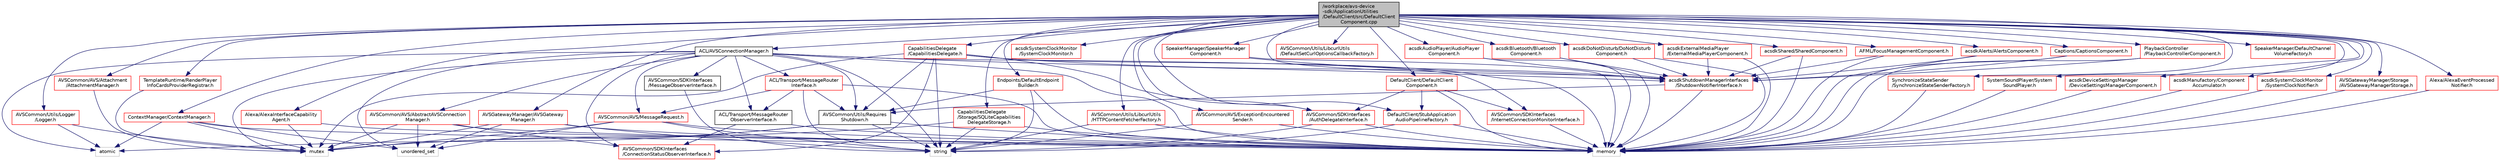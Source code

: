 digraph "/workplace/avs-device-sdk/ApplicationUtilities/DefaultClient/src/DefaultClientComponent.cpp"
{
  edge [fontname="Helvetica",fontsize="10",labelfontname="Helvetica",labelfontsize="10"];
  node [fontname="Helvetica",fontsize="10",shape=record];
  Node0 [label="/workplace/avs-device\l-sdk/ApplicationUtilities\l/DefaultClient/src/DefaultClient\lComponent.cpp",height=0.2,width=0.4,color="black", fillcolor="grey75", style="filled", fontcolor="black"];
  Node0 -> Node1 [color="midnightblue",fontsize="10",style="solid",fontname="Helvetica"];
  Node1 [label="ACL/AVSConnectionManager.h",height=0.2,width=0.4,color="black", fillcolor="white", style="filled",URL="$_a_v_s_connection_manager_8h.html"];
  Node1 -> Node2 [color="midnightblue",fontsize="10",style="solid",fontname="Helvetica"];
  Node2 [label="atomic",height=0.2,width=0.4,color="grey75", fillcolor="white", style="filled"];
  Node1 -> Node3 [color="midnightblue",fontsize="10",style="solid",fontname="Helvetica"];
  Node3 [label="memory",height=0.2,width=0.4,color="grey75", fillcolor="white", style="filled"];
  Node1 -> Node4 [color="midnightblue",fontsize="10",style="solid",fontname="Helvetica"];
  Node4 [label="mutex",height=0.2,width=0.4,color="grey75", fillcolor="white", style="filled"];
  Node1 -> Node5 [color="midnightblue",fontsize="10",style="solid",fontname="Helvetica"];
  Node5 [label="string",height=0.2,width=0.4,color="grey75", fillcolor="white", style="filled"];
  Node1 -> Node6 [color="midnightblue",fontsize="10",style="solid",fontname="Helvetica"];
  Node6 [label="unordered_set",height=0.2,width=0.4,color="grey75", fillcolor="white", style="filled"];
  Node1 -> Node7 [color="midnightblue",fontsize="10",style="solid",fontname="Helvetica"];
  Node7 [label="acsdkShutdownManagerInterfaces\l/ShutdownNotifierInterface.h",height=0.2,width=0.4,color="red", fillcolor="white", style="filled",URL="$_shutdown_notifier_interface_8h.html"];
  Node7 -> Node3 [color="midnightblue",fontsize="10",style="solid",fontname="Helvetica"];
  Node7 -> Node10 [color="midnightblue",fontsize="10",style="solid",fontname="Helvetica"];
  Node10 [label="AVSCommon/Utils/Requires\lShutdown.h",height=0.2,width=0.4,color="black", fillcolor="white", style="filled",URL="$_requires_shutdown_8h.html"];
  Node10 -> Node2 [color="midnightblue",fontsize="10",style="solid",fontname="Helvetica"];
  Node10 -> Node3 [color="midnightblue",fontsize="10",style="solid",fontname="Helvetica"];
  Node10 -> Node4 [color="midnightblue",fontsize="10",style="solid",fontname="Helvetica"];
  Node10 -> Node5 [color="midnightblue",fontsize="10",style="solid",fontname="Helvetica"];
  Node1 -> Node11 [color="midnightblue",fontsize="10",style="solid",fontname="Helvetica"];
  Node11 [label="AVSCommon/AVS/AbstractAVSConnection\lManager.h",height=0.2,width=0.4,color="red", fillcolor="white", style="filled",URL="$_abstract_a_v_s_connection_manager_8h.html"];
  Node11 -> Node3 [color="midnightblue",fontsize="10",style="solid",fontname="Helvetica"];
  Node11 -> Node4 [color="midnightblue",fontsize="10",style="solid",fontname="Helvetica"];
  Node11 -> Node6 [color="midnightblue",fontsize="10",style="solid",fontname="Helvetica"];
  Node11 -> Node14 [color="midnightblue",fontsize="10",style="solid",fontname="Helvetica"];
  Node14 [label="AVSCommon/SDKInterfaces\l/ConnectionStatusObserverInterface.h",height=0.2,width=0.4,color="red", fillcolor="white", style="filled",URL="$_connection_status_observer_interface_8h.html"];
  Node1 -> Node19 [color="midnightblue",fontsize="10",style="solid",fontname="Helvetica"];
  Node19 [label="AVSCommon/AVS/MessageRequest.h",height=0.2,width=0.4,color="red", fillcolor="white", style="filled",URL="$_message_request_8h.html"];
  Node19 -> Node3 [color="midnightblue",fontsize="10",style="solid",fontname="Helvetica"];
  Node19 -> Node4 [color="midnightblue",fontsize="10",style="solid",fontname="Helvetica"];
  Node19 -> Node5 [color="midnightblue",fontsize="10",style="solid",fontname="Helvetica"];
  Node19 -> Node6 [color="midnightblue",fontsize="10",style="solid",fontname="Helvetica"];
  Node1 -> Node14 [color="midnightblue",fontsize="10",style="solid",fontname="Helvetica"];
  Node1 -> Node27 [color="midnightblue",fontsize="10",style="solid",fontname="Helvetica"];
  Node27 [label="AVSCommon/SDKInterfaces\l/InternetConnectionMonitorInterface.h",height=0.2,width=0.4,color="red", fillcolor="white", style="filled",URL="$_internet_connection_monitor_interface_8h.html"];
  Node27 -> Node3 [color="midnightblue",fontsize="10",style="solid",fontname="Helvetica"];
  Node1 -> Node17 [color="midnightblue",fontsize="10",style="solid",fontname="Helvetica"];
  Node17 [label="AVSCommon/SDKInterfaces\l/MessageObserverInterface.h",height=0.2,width=0.4,color="black", fillcolor="white", style="filled",URL="$_message_observer_interface_8h.html"];
  Node17 -> Node5 [color="midnightblue",fontsize="10",style="solid",fontname="Helvetica"];
  Node1 -> Node10 [color="midnightblue",fontsize="10",style="solid",fontname="Helvetica"];
  Node1 -> Node29 [color="midnightblue",fontsize="10",style="solid",fontname="Helvetica"];
  Node29 [label="ACL/Transport/MessageRouter\lInterface.h",height=0.2,width=0.4,color="red", fillcolor="white", style="filled",URL="$_message_router_interface_8h.html"];
  Node29 -> Node3 [color="midnightblue",fontsize="10",style="solid",fontname="Helvetica"];
  Node29 -> Node5 [color="midnightblue",fontsize="10",style="solid",fontname="Helvetica"];
  Node29 -> Node10 [color="midnightblue",fontsize="10",style="solid",fontname="Helvetica"];
  Node29 -> Node19 [color="midnightblue",fontsize="10",style="solid",fontname="Helvetica"];
  Node29 -> Node42 [color="midnightblue",fontsize="10",style="solid",fontname="Helvetica"];
  Node42 [label="ACL/Transport/MessageRouter\lObserverInterface.h",height=0.2,width=0.4,color="black", fillcolor="white", style="filled",URL="$_message_router_observer_interface_8h.html"];
  Node42 -> Node3 [color="midnightblue",fontsize="10",style="solid",fontname="Helvetica"];
  Node42 -> Node14 [color="midnightblue",fontsize="10",style="solid",fontname="Helvetica"];
  Node1 -> Node42 [color="midnightblue",fontsize="10",style="solid",fontname="Helvetica"];
  Node0 -> Node45 [color="midnightblue",fontsize="10",style="solid",fontname="Helvetica"];
  Node45 [label="acsdkAlerts/AlertsComponent.h",height=0.2,width=0.4,color="red", fillcolor="white", style="filled",URL="$_alerts_component_8h.html"];
  Node45 -> Node3 [color="midnightblue",fontsize="10",style="solid",fontname="Helvetica"];
  Node45 -> Node7 [color="midnightblue",fontsize="10",style="solid",fontname="Helvetica"];
  Node0 -> Node201 [color="midnightblue",fontsize="10",style="solid",fontname="Helvetica"];
  Node201 [label="acsdkAudioPlayer/AudioPlayer\lComponent.h",height=0.2,width=0.4,color="red", fillcolor="white", style="filled",URL="$_audio_player_component_8h.html"];
  Node201 -> Node3 [color="midnightblue",fontsize="10",style="solid",fontname="Helvetica"];
  Node201 -> Node7 [color="midnightblue",fontsize="10",style="solid",fontname="Helvetica"];
  Node0 -> Node223 [color="midnightblue",fontsize="10",style="solid",fontname="Helvetica"];
  Node223 [label="acsdkBluetooth/Bluetooth\lComponent.h",height=0.2,width=0.4,color="red", fillcolor="white", style="filled",URL="$_bluetooth_component_8h.html"];
  Node223 -> Node3 [color="midnightblue",fontsize="10",style="solid",fontname="Helvetica"];
  Node223 -> Node7 [color="midnightblue",fontsize="10",style="solid",fontname="Helvetica"];
  Node0 -> Node244 [color="midnightblue",fontsize="10",style="solid",fontname="Helvetica"];
  Node244 [label="acsdkDeviceSettingsManager\l/DeviceSettingsManagerComponent.h",height=0.2,width=0.4,color="red", fillcolor="white", style="filled",URL="$_device_settings_manager_component_8h.html"];
  Node244 -> Node3 [color="midnightblue",fontsize="10",style="solid",fontname="Helvetica"];
  Node0 -> Node266 [color="midnightblue",fontsize="10",style="solid",fontname="Helvetica"];
  Node266 [label="acsdkDoNotDisturb/DoNotDisturb\lComponent.h",height=0.2,width=0.4,color="red", fillcolor="white", style="filled",URL="$_do_not_disturb_component_8h.html"];
  Node266 -> Node3 [color="midnightblue",fontsize="10",style="solid",fontname="Helvetica"];
  Node266 -> Node7 [color="midnightblue",fontsize="10",style="solid",fontname="Helvetica"];
  Node0 -> Node267 [color="midnightblue",fontsize="10",style="solid",fontname="Helvetica"];
  Node267 [label="acsdkExternalMediaPlayer\l/ExternalMediaPlayerComponent.h",height=0.2,width=0.4,color="red", fillcolor="white", style="filled",URL="$_external_media_player_component_8h.html"];
  Node267 -> Node3 [color="midnightblue",fontsize="10",style="solid",fontname="Helvetica"];
  Node267 -> Node7 [color="midnightblue",fontsize="10",style="solid",fontname="Helvetica"];
  Node0 -> Node300 [color="midnightblue",fontsize="10",style="solid",fontname="Helvetica"];
  Node300 [label="acsdkManufactory/Component\lAccumulator.h",height=0.2,width=0.4,color="red", fillcolor="white", style="filled",URL="$_component_accumulator_8h.html"];
  Node300 -> Node3 [color="midnightblue",fontsize="10",style="solid",fontname="Helvetica"];
  Node0 -> Node302 [color="midnightblue",fontsize="10",style="solid",fontname="Helvetica"];
  Node302 [label="acsdkShared/SharedComponent.h",height=0.2,width=0.4,color="red", fillcolor="white", style="filled",URL="$_shared_component_8h.html"];
  Node302 -> Node3 [color="midnightblue",fontsize="10",style="solid",fontname="Helvetica"];
  Node302 -> Node7 [color="midnightblue",fontsize="10",style="solid",fontname="Helvetica"];
  Node0 -> Node7 [color="midnightblue",fontsize="10",style="solid",fontname="Helvetica"];
  Node0 -> Node308 [color="midnightblue",fontsize="10",style="solid",fontname="Helvetica"];
  Node308 [label="acsdkSystemClockMonitor\l/SystemClockMonitor.h",height=0.2,width=0.4,color="red", fillcolor="white", style="filled",URL="$_system_clock_monitor_8h.html"];
  Node0 -> Node310 [color="midnightblue",fontsize="10",style="solid",fontname="Helvetica"];
  Node310 [label="acsdkSystemClockMonitor\l/SystemClockNotifier.h",height=0.2,width=0.4,color="red", fillcolor="white", style="filled",URL="$_system_clock_notifier_8h.html"];
  Node310 -> Node3 [color="midnightblue",fontsize="10",style="solid",fontname="Helvetica"];
  Node0 -> Node312 [color="midnightblue",fontsize="10",style="solid",fontname="Helvetica"];
  Node312 [label="AFML/FocusManagementComponent.h",height=0.2,width=0.4,color="red", fillcolor="white", style="filled",URL="$_focus_management_component_8h.html"];
  Node312 -> Node3 [color="midnightblue",fontsize="10",style="solid",fontname="Helvetica"];
  Node312 -> Node7 [color="midnightblue",fontsize="10",style="solid",fontname="Helvetica"];
  Node0 -> Node314 [color="midnightblue",fontsize="10",style="solid",fontname="Helvetica"];
  Node314 [label="AVSCommon/AVS/Attachment\l/AttachmentManager.h",height=0.2,width=0.4,color="red", fillcolor="white", style="filled",URL="$_attachment_manager_8h.html"];
  Node314 -> Node4 [color="midnightblue",fontsize="10",style="solid",fontname="Helvetica"];
  Node0 -> Node315 [color="midnightblue",fontsize="10",style="solid",fontname="Helvetica"];
  Node315 [label="AVSCommon/AVS/ExceptionEncountered\lSender.h",height=0.2,width=0.4,color="red", fillcolor="white", style="filled",URL="$_exception_encountered_sender_8h.html"];
  Node315 -> Node3 [color="midnightblue",fontsize="10",style="solid",fontname="Helvetica"];
  Node315 -> Node5 [color="midnightblue",fontsize="10",style="solid",fontname="Helvetica"];
  Node0 -> Node316 [color="midnightblue",fontsize="10",style="solid",fontname="Helvetica"];
  Node316 [label="AVSCommon/SDKInterfaces\l/AuthDelegateInterface.h",height=0.2,width=0.4,color="red", fillcolor="white", style="filled",URL="$_auth_delegate_interface_8h.html"];
  Node316 -> Node3 [color="midnightblue",fontsize="10",style="solid",fontname="Helvetica"];
  Node316 -> Node5 [color="midnightblue",fontsize="10",style="solid",fontname="Helvetica"];
  Node0 -> Node318 [color="midnightblue",fontsize="10",style="solid",fontname="Helvetica"];
  Node318 [label="AVSCommon/Utils/LibcurlUtils\l/HTTPContentFetcherFactory.h",height=0.2,width=0.4,color="red", fillcolor="white", style="filled",URL="$_h_t_t_p_content_fetcher_factory_8h.html"];
  Node318 -> Node3 [color="midnightblue",fontsize="10",style="solid",fontname="Helvetica"];
  Node318 -> Node5 [color="midnightblue",fontsize="10",style="solid",fontname="Helvetica"];
  Node0 -> Node333 [color="midnightblue",fontsize="10",style="solid",fontname="Helvetica"];
  Node333 [label="AVSCommon/Utils/LibcurlUtils\l/DefaultSetCurlOptionsCallbackFactory.h",height=0.2,width=0.4,color="red", fillcolor="white", style="filled",URL="$_default_set_curl_options_callback_factory_8h.html"];
  Node0 -> Node66 [color="midnightblue",fontsize="10",style="solid",fontname="Helvetica"];
  Node66 [label="AVSCommon/Utils/Logger\l/Logger.h",height=0.2,width=0.4,color="red", fillcolor="white", style="filled",URL="$_logger_8h.html"];
  Node66 -> Node2 [color="midnightblue",fontsize="10",style="solid",fontname="Helvetica"];
  Node66 -> Node4 [color="midnightblue",fontsize="10",style="solid",fontname="Helvetica"];
  Node0 -> Node334 [color="midnightblue",fontsize="10",style="solid",fontname="Helvetica"];
  Node334 [label="AVSGatewayManager/AVSGateway\lManager.h",height=0.2,width=0.4,color="red", fillcolor="white", style="filled",URL="$_a_v_s_gateway_manager_8h.html"];
  Node334 -> Node3 [color="midnightblue",fontsize="10",style="solid",fontname="Helvetica"];
  Node334 -> Node4 [color="midnightblue",fontsize="10",style="solid",fontname="Helvetica"];
  Node334 -> Node5 [color="midnightblue",fontsize="10",style="solid",fontname="Helvetica"];
  Node334 -> Node6 [color="midnightblue",fontsize="10",style="solid",fontname="Helvetica"];
  Node0 -> Node340 [color="midnightblue",fontsize="10",style="solid",fontname="Helvetica"];
  Node340 [label="AVSGatewayManager/Storage\l/AVSGatewayManagerStorage.h",height=0.2,width=0.4,color="red", fillcolor="white", style="filled",URL="$_a_v_s_gateway_manager_storage_8h.html"];
  Node340 -> Node3 [color="midnightblue",fontsize="10",style="solid",fontname="Helvetica"];
  Node0 -> Node342 [color="midnightblue",fontsize="10",style="solid",fontname="Helvetica"];
  Node342 [label="Alexa/AlexaEventProcessed\lNotifier.h",height=0.2,width=0.4,color="red", fillcolor="white", style="filled",URL="$_alexa_event_processed_notifier_8h.html"];
  Node342 -> Node3 [color="midnightblue",fontsize="10",style="solid",fontname="Helvetica"];
  Node0 -> Node344 [color="midnightblue",fontsize="10",style="solid",fontname="Helvetica"];
  Node344 [label="Alexa/AlexaInterfaceCapability\lAgent.h",height=0.2,width=0.4,color="red", fillcolor="white", style="filled",URL="$_alexa_interface_capability_agent_8h.html"];
  Node344 -> Node3 [color="midnightblue",fontsize="10",style="solid",fontname="Helvetica"];
  Node344 -> Node4 [color="midnightblue",fontsize="10",style="solid",fontname="Helvetica"];
  Node0 -> Node347 [color="midnightblue",fontsize="10",style="solid",fontname="Helvetica"];
  Node347 [label="CapabilitiesDelegate\l/CapabilitiesDelegate.h",height=0.2,width=0.4,color="red", fillcolor="white", style="filled",URL="$_capabilities_delegate_8h.html"];
  Node347 -> Node3 [color="midnightblue",fontsize="10",style="solid",fontname="Helvetica"];
  Node347 -> Node4 [color="midnightblue",fontsize="10",style="solid",fontname="Helvetica"];
  Node347 -> Node5 [color="midnightblue",fontsize="10",style="solid",fontname="Helvetica"];
  Node347 -> Node7 [color="midnightblue",fontsize="10",style="solid",fontname="Helvetica"];
  Node347 -> Node316 [color="midnightblue",fontsize="10",style="solid",fontname="Helvetica"];
  Node347 -> Node14 [color="midnightblue",fontsize="10",style="solid",fontname="Helvetica"];
  Node347 -> Node10 [color="midnightblue",fontsize="10",style="solid",fontname="Helvetica"];
  Node0 -> Node354 [color="midnightblue",fontsize="10",style="solid",fontname="Helvetica"];
  Node354 [label="CapabilitiesDelegate\l/Storage/SQLiteCapabilities\lDelegateStorage.h",height=0.2,width=0.4,color="red", fillcolor="white", style="filled",URL="$_s_q_lite_capabilities_delegate_storage_8h.html"];
  Node354 -> Node3 [color="midnightblue",fontsize="10",style="solid",fontname="Helvetica"];
  Node354 -> Node4 [color="midnightblue",fontsize="10",style="solid",fontname="Helvetica"];
  Node354 -> Node5 [color="midnightblue",fontsize="10",style="solid",fontname="Helvetica"];
  Node0 -> Node358 [color="midnightblue",fontsize="10",style="solid",fontname="Helvetica"];
  Node358 [label="Captions/CaptionsComponent.h",height=0.2,width=0.4,color="red", fillcolor="white", style="filled",URL="$_captions_component_8h.html"];
  Node358 -> Node3 [color="midnightblue",fontsize="10",style="solid",fontname="Helvetica"];
  Node358 -> Node7 [color="midnightblue",fontsize="10",style="solid",fontname="Helvetica"];
  Node0 -> Node359 [color="midnightblue",fontsize="10",style="solid",fontname="Helvetica"];
  Node359 [label="ContextManager/ContextManager.h",height=0.2,width=0.4,color="red", fillcolor="white", style="filled",URL="$_context_manager_8h.html"];
  Node359 -> Node2 [color="midnightblue",fontsize="10",style="solid",fontname="Helvetica"];
  Node359 -> Node3 [color="midnightblue",fontsize="10",style="solid",fontname="Helvetica"];
  Node359 -> Node4 [color="midnightblue",fontsize="10",style="solid",fontname="Helvetica"];
  Node359 -> Node6 [color="midnightblue",fontsize="10",style="solid",fontname="Helvetica"];
  Node0 -> Node360 [color="midnightblue",fontsize="10",style="solid",fontname="Helvetica"];
  Node360 [label="Endpoints/DefaultEndpoint\lBuilder.h",height=0.2,width=0.4,color="red", fillcolor="white", style="filled",URL="$_default_endpoint_builder_8h.html"];
  Node360 -> Node3 [color="midnightblue",fontsize="10",style="solid",fontname="Helvetica"];
  Node360 -> Node5 [color="midnightblue",fontsize="10",style="solid",fontname="Helvetica"];
  Node360 -> Node10 [color="midnightblue",fontsize="10",style="solid",fontname="Helvetica"];
  Node0 -> Node363 [color="midnightblue",fontsize="10",style="solid",fontname="Helvetica"];
  Node363 [label="PlaybackController\l/PlaybackControllerComponent.h",height=0.2,width=0.4,color="red", fillcolor="white", style="filled",URL="$_playback_controller_component_8h.html"];
  Node363 -> Node3 [color="midnightblue",fontsize="10",style="solid",fontname="Helvetica"];
  Node363 -> Node7 [color="midnightblue",fontsize="10",style="solid",fontname="Helvetica"];
  Node0 -> Node364 [color="midnightblue",fontsize="10",style="solid",fontname="Helvetica"];
  Node364 [label="SpeakerManager/DefaultChannel\lVolumeFactory.h",height=0.2,width=0.4,color="red", fillcolor="white", style="filled",URL="$_default_channel_volume_factory_8h.html"];
  Node0 -> Node366 [color="midnightblue",fontsize="10",style="solid",fontname="Helvetica"];
  Node366 [label="SpeakerManager/SpeakerManager\lComponent.h",height=0.2,width=0.4,color="red", fillcolor="white", style="filled",URL="$_speaker_manager_component_8h.html"];
  Node366 -> Node3 [color="midnightblue",fontsize="10",style="solid",fontname="Helvetica"];
  Node366 -> Node7 [color="midnightblue",fontsize="10",style="solid",fontname="Helvetica"];
  Node0 -> Node367 [color="midnightblue",fontsize="10",style="solid",fontname="Helvetica"];
  Node367 [label="SynchronizeStateSender\l/SynchronizeStateSenderFactory.h",height=0.2,width=0.4,color="red", fillcolor="white", style="filled",URL="$_synchronize_state_sender_factory_8h.html"];
  Node367 -> Node3 [color="midnightblue",fontsize="10",style="solid",fontname="Helvetica"];
  Node0 -> Node368 [color="midnightblue",fontsize="10",style="solid",fontname="Helvetica"];
  Node368 [label="SystemSoundPlayer/System\lSoundPlayer.h",height=0.2,width=0.4,color="red", fillcolor="white", style="filled",URL="$_system_sound_player_8h.html"];
  Node368 -> Node3 [color="midnightblue",fontsize="10",style="solid",fontname="Helvetica"];
  Node0 -> Node370 [color="midnightblue",fontsize="10",style="solid",fontname="Helvetica"];
  Node370 [label="TemplateRuntime/RenderPlayer\lInfoCardsProviderRegistrar.h",height=0.2,width=0.4,color="red", fillcolor="white", style="filled",URL="$_render_player_info_cards_provider_registrar_8h.html"];
  Node370 -> Node4 [color="midnightblue",fontsize="10",style="solid",fontname="Helvetica"];
  Node0 -> Node371 [color="midnightblue",fontsize="10",style="solid",fontname="Helvetica"];
  Node371 [label="DefaultClient/DefaultClient\lComponent.h",height=0.2,width=0.4,color="red", fillcolor="white", style="filled",URL="$_default_client_component_8h.html"];
  Node371 -> Node3 [color="midnightblue",fontsize="10",style="solid",fontname="Helvetica"];
  Node371 -> Node316 [color="midnightblue",fontsize="10",style="solid",fontname="Helvetica"];
  Node371 -> Node27 [color="midnightblue",fontsize="10",style="solid",fontname="Helvetica"];
  Node371 -> Node396 [color="midnightblue",fontsize="10",style="solid",fontname="Helvetica"];
  Node396 [label="DefaultClient/StubApplication\lAudioPipelineFactory.h",height=0.2,width=0.4,color="red", fillcolor="white", style="filled",URL="$_stub_application_audio_pipeline_factory_8h.html"];
  Node396 -> Node3 [color="midnightblue",fontsize="10",style="solid",fontname="Helvetica"];
  Node396 -> Node5 [color="midnightblue",fontsize="10",style="solid",fontname="Helvetica"];
  Node0 -> Node396 [color="midnightblue",fontsize="10",style="solid",fontname="Helvetica"];
}
